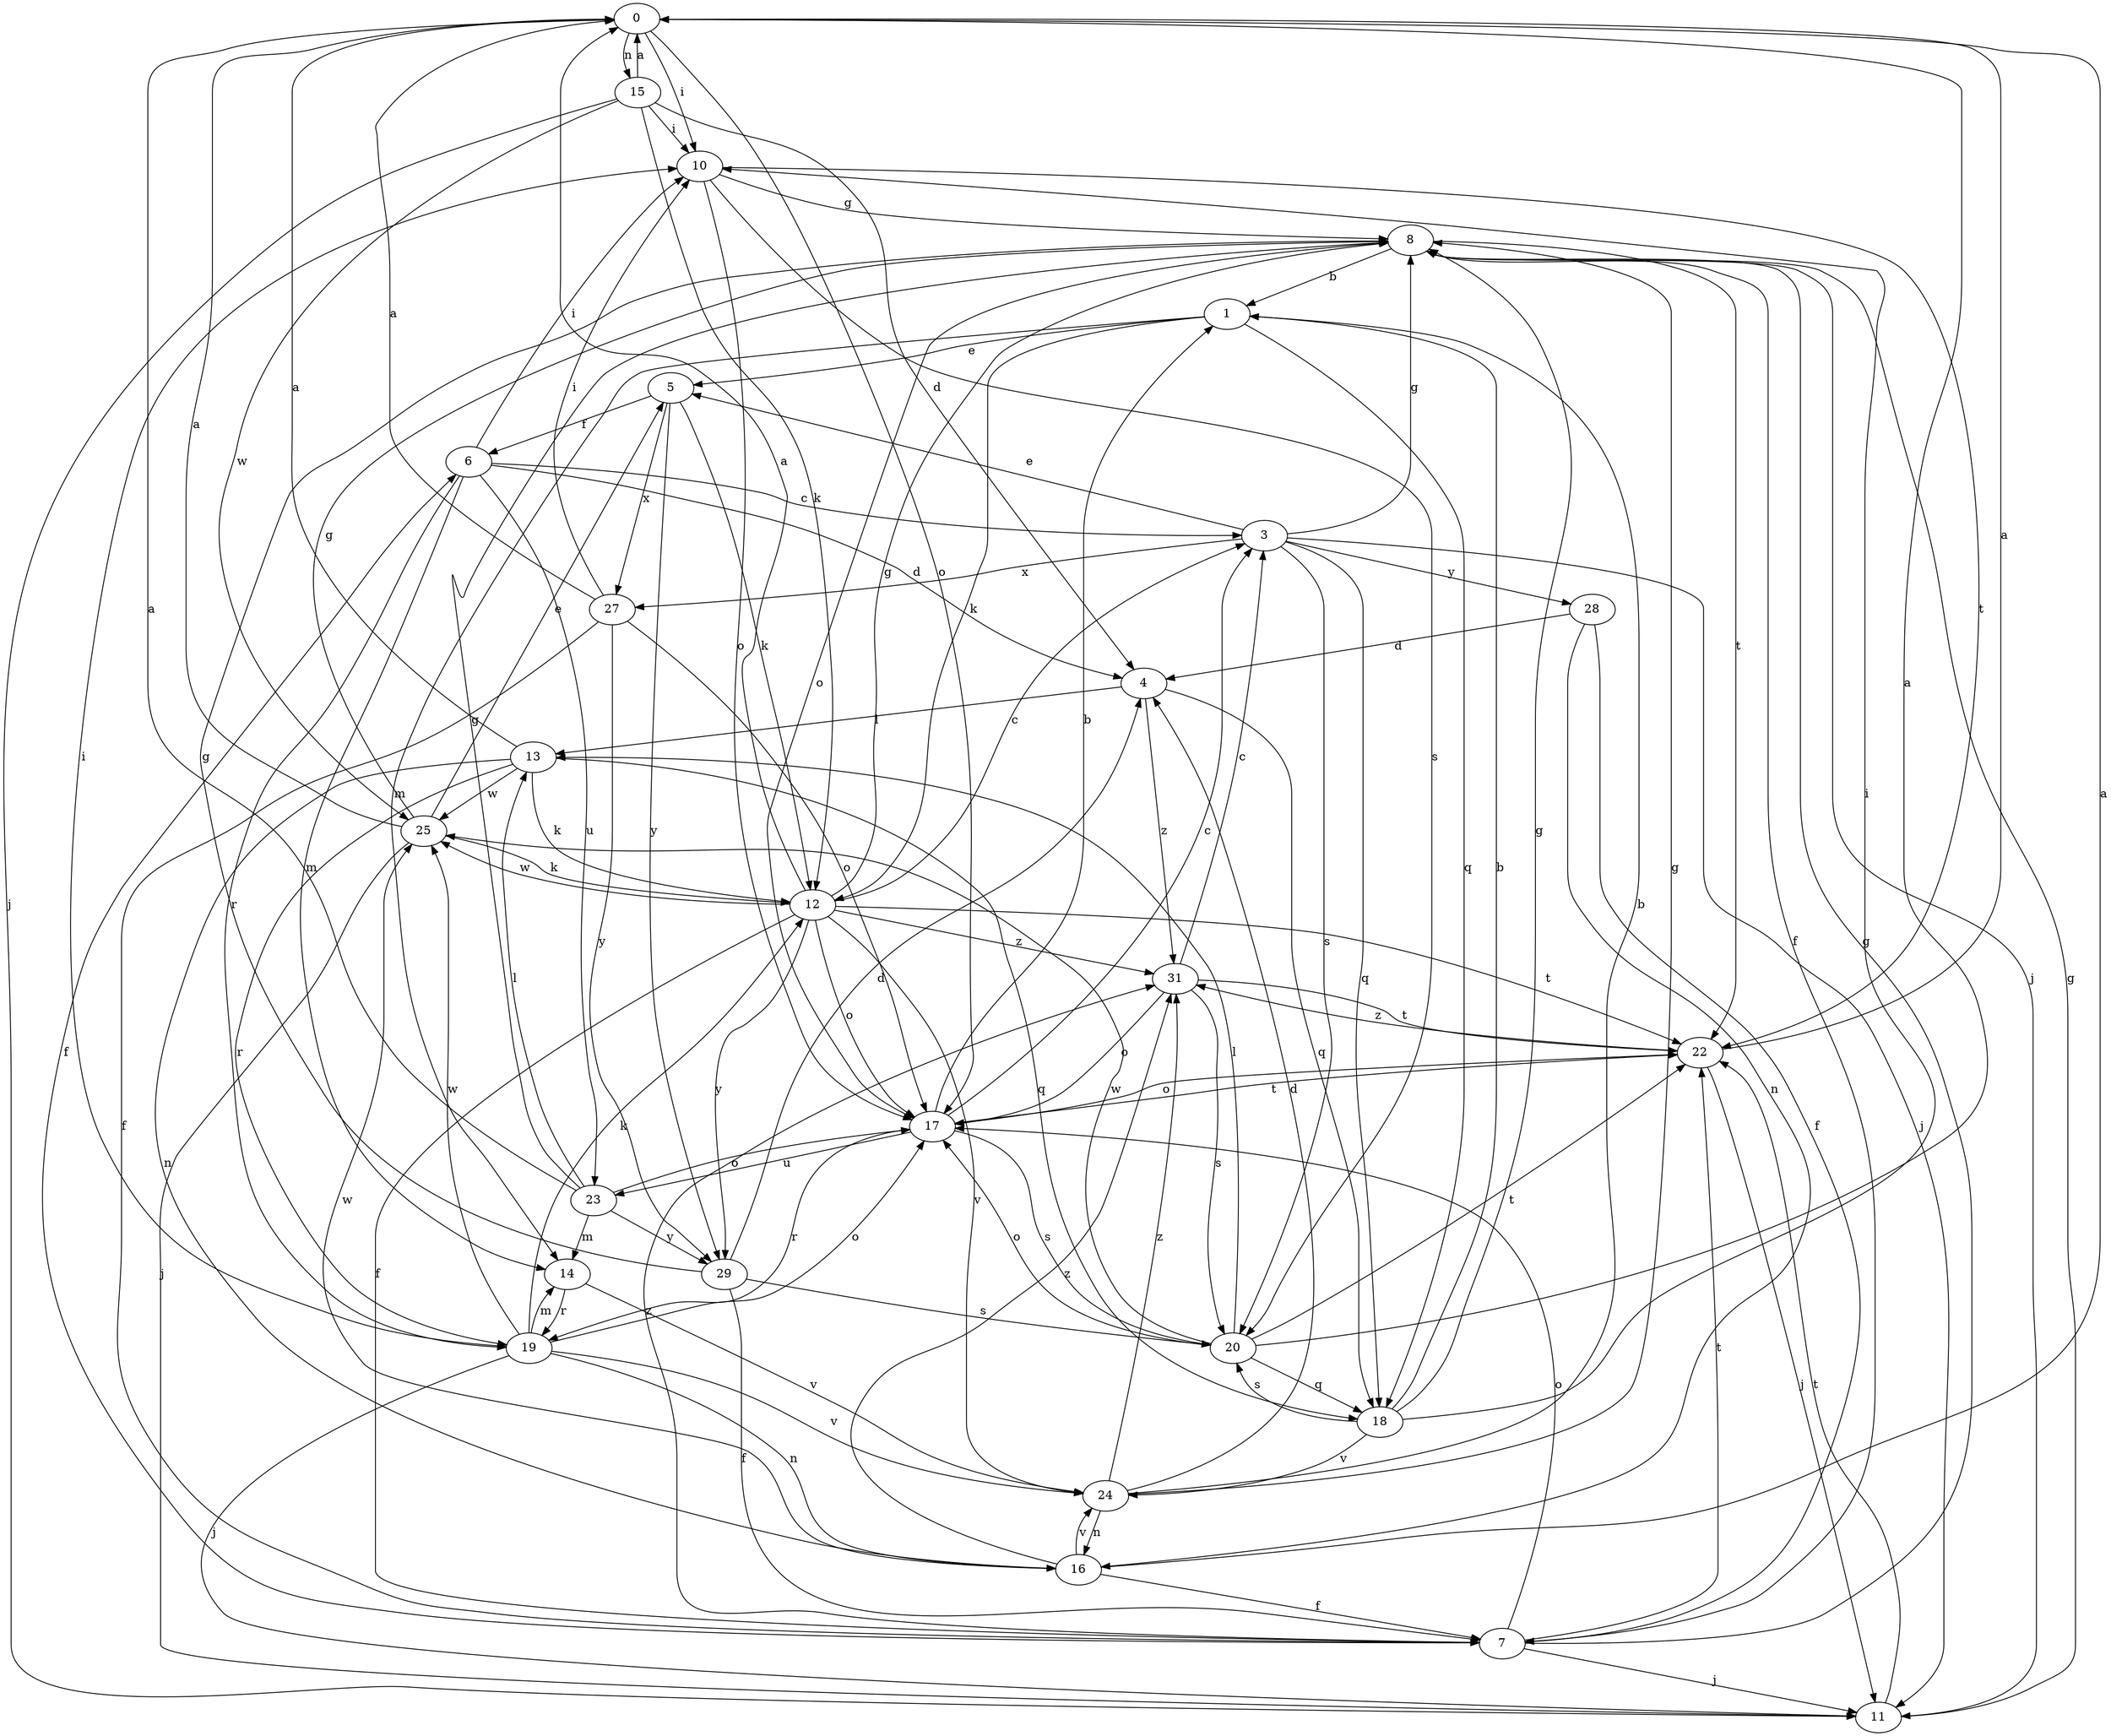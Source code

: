 strict digraph  {
0;
1;
3;
4;
5;
6;
7;
8;
10;
11;
12;
13;
14;
15;
16;
17;
18;
19;
20;
22;
23;
24;
25;
27;
28;
29;
31;
0 -> 10  [label=i];
0 -> 15  [label=n];
0 -> 17  [label=o];
1 -> 5  [label=e];
1 -> 12  [label=k];
1 -> 14  [label=m];
1 -> 18  [label=q];
3 -> 5  [label=e];
3 -> 8  [label=g];
3 -> 11  [label=j];
3 -> 18  [label=q];
3 -> 20  [label=s];
3 -> 27  [label=x];
3 -> 28  [label=y];
4 -> 13  [label=l];
4 -> 18  [label=q];
4 -> 31  [label=z];
5 -> 6  [label=f];
5 -> 12  [label=k];
5 -> 27  [label=x];
5 -> 29  [label=y];
6 -> 3  [label=c];
6 -> 4  [label=d];
6 -> 10  [label=i];
6 -> 14  [label=m];
6 -> 19  [label=r];
6 -> 23  [label=u];
7 -> 6  [label=f];
7 -> 8  [label=g];
7 -> 11  [label=j];
7 -> 17  [label=o];
7 -> 22  [label=t];
7 -> 31  [label=z];
8 -> 1  [label=b];
8 -> 7  [label=f];
8 -> 11  [label=j];
8 -> 17  [label=o];
8 -> 22  [label=t];
10 -> 8  [label=g];
10 -> 17  [label=o];
10 -> 20  [label=s];
10 -> 22  [label=t];
11 -> 8  [label=g];
11 -> 22  [label=t];
12 -> 0  [label=a];
12 -> 3  [label=c];
12 -> 7  [label=f];
12 -> 8  [label=g];
12 -> 17  [label=o];
12 -> 22  [label=t];
12 -> 24  [label=v];
12 -> 25  [label=w];
12 -> 29  [label=y];
12 -> 31  [label=z];
13 -> 0  [label=a];
13 -> 12  [label=k];
13 -> 16  [label=n];
13 -> 18  [label=q];
13 -> 19  [label=r];
13 -> 25  [label=w];
14 -> 19  [label=r];
14 -> 24  [label=v];
15 -> 0  [label=a];
15 -> 4  [label=d];
15 -> 10  [label=i];
15 -> 11  [label=j];
15 -> 12  [label=k];
15 -> 25  [label=w];
16 -> 0  [label=a];
16 -> 7  [label=f];
16 -> 24  [label=v];
16 -> 25  [label=w];
16 -> 31  [label=z];
17 -> 1  [label=b];
17 -> 3  [label=c];
17 -> 19  [label=r];
17 -> 20  [label=s];
17 -> 22  [label=t];
17 -> 23  [label=u];
18 -> 1  [label=b];
18 -> 8  [label=g];
18 -> 10  [label=i];
18 -> 20  [label=s];
18 -> 24  [label=v];
19 -> 10  [label=i];
19 -> 11  [label=j];
19 -> 12  [label=k];
19 -> 14  [label=m];
19 -> 16  [label=n];
19 -> 17  [label=o];
19 -> 24  [label=v];
19 -> 25  [label=w];
20 -> 0  [label=a];
20 -> 13  [label=l];
20 -> 17  [label=o];
20 -> 18  [label=q];
20 -> 22  [label=t];
20 -> 25  [label=w];
22 -> 0  [label=a];
22 -> 11  [label=j];
22 -> 17  [label=o];
22 -> 31  [label=z];
23 -> 0  [label=a];
23 -> 8  [label=g];
23 -> 13  [label=l];
23 -> 14  [label=m];
23 -> 17  [label=o];
23 -> 29  [label=y];
24 -> 1  [label=b];
24 -> 4  [label=d];
24 -> 8  [label=g];
24 -> 16  [label=n];
24 -> 31  [label=z];
25 -> 0  [label=a];
25 -> 5  [label=e];
25 -> 8  [label=g];
25 -> 11  [label=j];
25 -> 12  [label=k];
27 -> 0  [label=a];
27 -> 7  [label=f];
27 -> 10  [label=i];
27 -> 17  [label=o];
27 -> 29  [label=y];
28 -> 4  [label=d];
28 -> 7  [label=f];
28 -> 16  [label=n];
29 -> 4  [label=d];
29 -> 7  [label=f];
29 -> 8  [label=g];
29 -> 20  [label=s];
31 -> 3  [label=c];
31 -> 17  [label=o];
31 -> 20  [label=s];
31 -> 22  [label=t];
}
